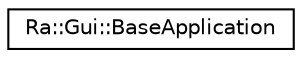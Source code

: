 digraph "Graphical Class Hierarchy"
{
 // INTERACTIVE_SVG=YES
 // LATEX_PDF_SIZE
  edge [fontname="Helvetica",fontsize="10",labelfontname="Helvetica",labelfontsize="10"];
  node [fontname="Helvetica",fontsize="10",shape=record];
  rankdir="LR";
  Node0 [label="Ra::Gui::BaseApplication",height=0.2,width=0.4,color="black", fillcolor="white", style="filled",URL="$classRa_1_1Gui_1_1BaseApplication.html",tooltip="This class contains the main application logic. It owns the engine and the GUI."];
}

